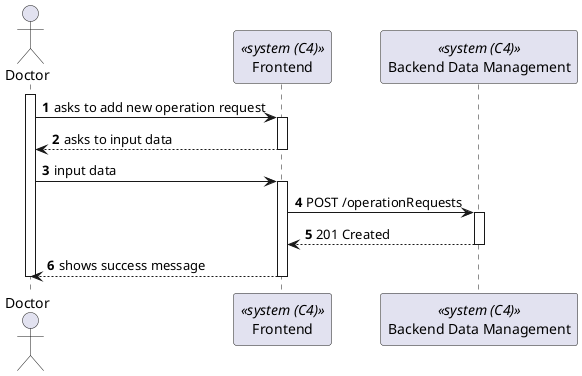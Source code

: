 @startuml process-view
autonumber

actor "Doctor" as Doctor
participant Frontend as "Frontend" <<system (C4)>>
participant BackendDataManagement as "Backend Data Management" <<system (C4)>>

activate Doctor

    Doctor -> Frontend : asks to add new operation request

    activate Frontend

        Frontend --> Doctor : asks to input data

    deactivate Frontend

    Doctor -> Frontend : input data
    
    activate Frontend
    
        Frontend-> BackendDataManagement : POST /operationRequests
        activate BackendDataManagement

            Frontend <-- BackendDataManagement : 201 Created

        deactivate BackendDataManagement

    Frontend --> Doctor : shows success message
    
    deactivate Frontend
deactivate Doctor

@enduml